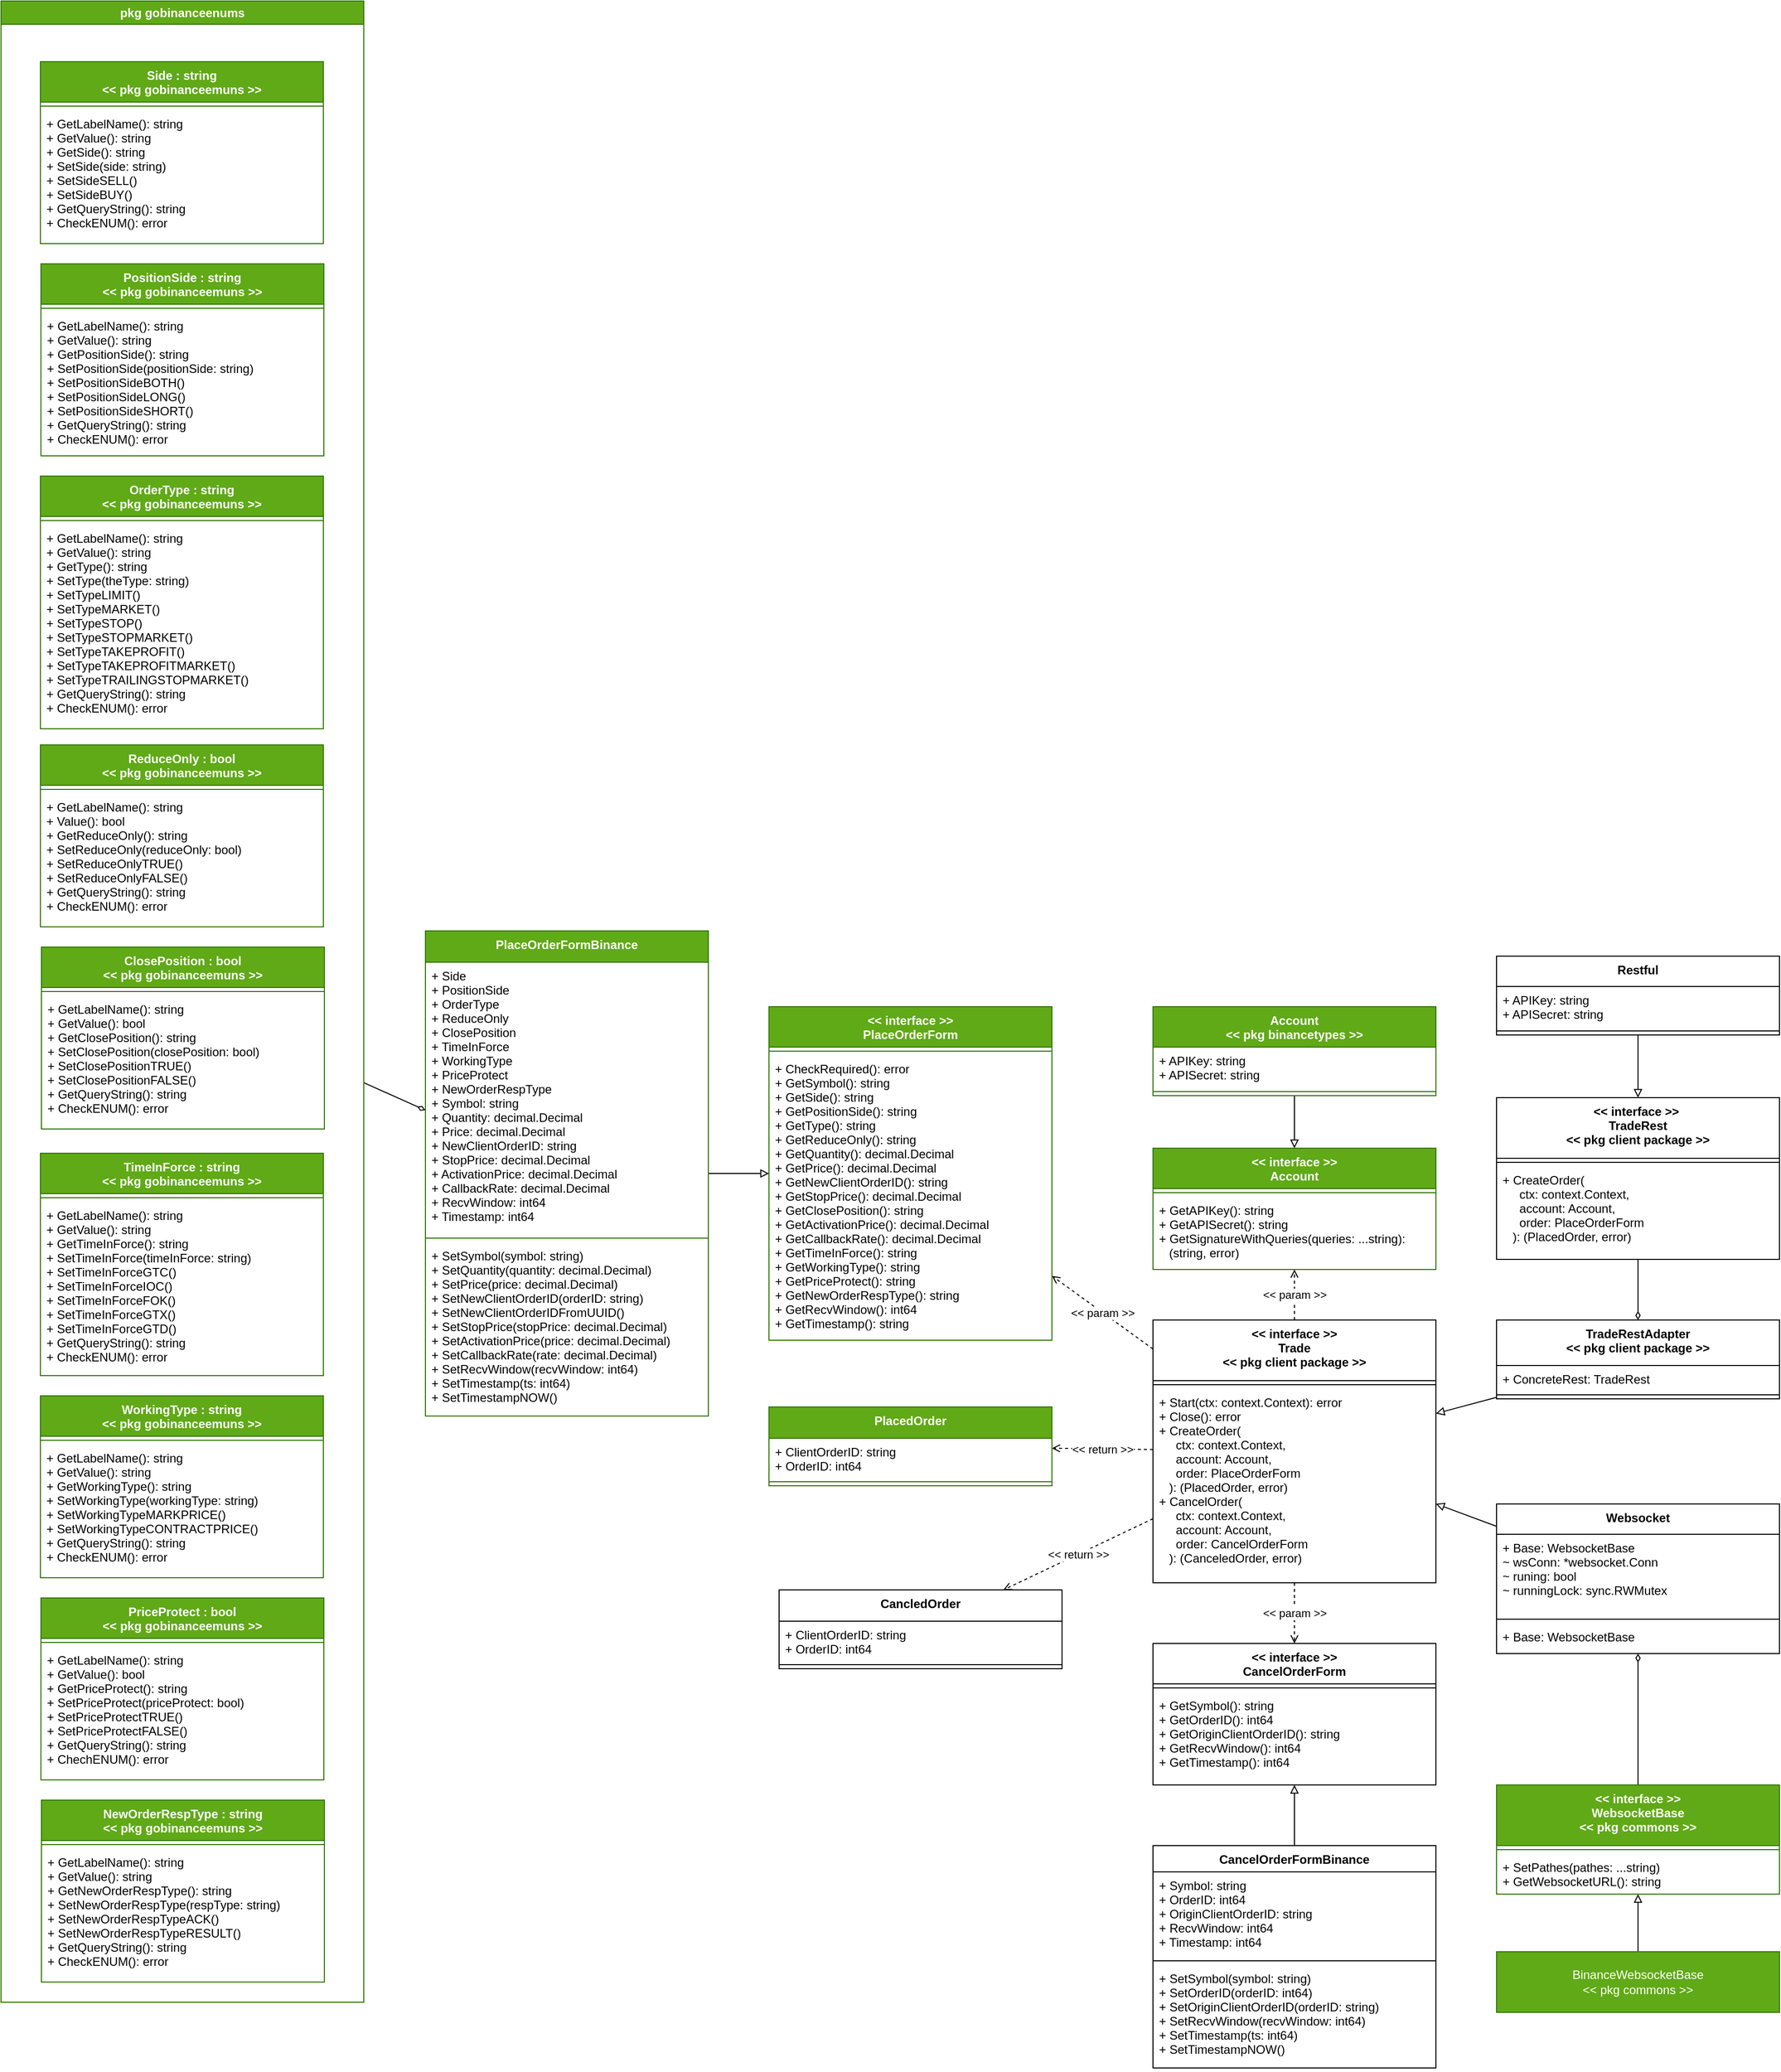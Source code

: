 <mxfile>
    <diagram id="BJk4YjXFF6q32LPURc62" name="第1頁">
        <mxGraphModel dx="2270" dy="2481" grid="1" gridSize="10" guides="1" tooltips="1" connect="1" arrows="1" fold="1" page="1" pageScale="1" pageWidth="1169" pageHeight="827" math="0" shadow="0">
            <root>
                <mxCell id="0"/>
                <mxCell id="1" parent="0"/>
                <mxCell id="15" value="&amp;lt;&amp;lt; param &amp;gt;&amp;gt;" style="edgeStyle=none;html=1;endArrow=open;endFill=0;dashed=1;" parent="1" source="2" target="6" edge="1">
                    <mxGeometry relative="1" as="geometry"/>
                </mxCell>
                <mxCell id="28" value="&amp;lt;&amp;lt; param &amp;gt;&amp;gt;" style="edgeStyle=none;html=1;endArrow=open;endFill=0;dashed=1;" parent="1" source="2" target="16" edge="1">
                    <mxGeometry relative="1" as="geometry"/>
                </mxCell>
                <mxCell id="29" value="&amp;lt;&amp;lt; return &amp;gt;&amp;gt;" style="edgeStyle=none;html=1;dashed=1;endArrow=open;endFill=0;" parent="1" source="2" target="24" edge="1">
                    <mxGeometry relative="1" as="geometry"/>
                </mxCell>
                <mxCell id="52" value="&amp;lt;&amp;lt; return &amp;gt;&amp;gt;" style="edgeStyle=none;html=1;endArrow=open;endFill=0;dashed=1;" parent="1" source="2" target="49" edge="1">
                    <mxGeometry relative="1" as="geometry"/>
                </mxCell>
                <mxCell id="53" value="&amp;lt;&amp;lt; param &amp;gt;&amp;gt;" style="edgeStyle=none;html=1;dashed=1;endArrow=open;endFill=0;" parent="1" source="2" target="46" edge="1">
                    <mxGeometry relative="1" as="geometry"/>
                </mxCell>
                <mxCell id="2" value="&lt;&lt; interface &gt;&gt;&#10;Trade&#10;&lt;&lt; pkg client package &gt;&gt;" style="swimlane;fontStyle=1;align=center;verticalAlign=top;childLayout=stackLayout;horizontal=1;startSize=60;horizontalStack=0;resizeParent=1;resizeParentMax=0;resizeLast=0;collapsible=1;marginBottom=0;" parent="1" vertex="1">
                    <mxGeometry x="30" y="455" width="280" height="260" as="geometry"/>
                </mxCell>
                <mxCell id="4" value="" style="line;strokeWidth=1;fillColor=none;align=left;verticalAlign=middle;spacingTop=-1;spacingLeft=3;spacingRight=3;rotatable=0;labelPosition=right;points=[];portConstraint=eastwest;strokeColor=inherit;" parent="2" vertex="1">
                    <mxGeometry y="60" width="280" height="8" as="geometry"/>
                </mxCell>
                <mxCell id="5" value="+ Start(ctx: context.Context): error&#10;+ Close(): error&#10;+ CreateOrder(&#10;     ctx: context.Context,&#10;     account: Account,&#10;     order: PlaceOrderForm&#10;   ): (PlacedOrder, error)&#10;+ CancelOrder(&#10;     ctx: context.Context,&#10;     account: Account,&#10;     order: CancelOrderForm&#10;   ): (CanceledOrder, error)" style="text;strokeColor=none;fillColor=none;align=left;verticalAlign=top;spacingLeft=4;spacingRight=4;overflow=hidden;rotatable=0;points=[[0,0.5],[1,0.5]];portConstraint=eastwest;" parent="2" vertex="1">
                    <mxGeometry y="68" width="280" height="192" as="geometry"/>
                </mxCell>
                <mxCell id="6" value="&lt;&lt; interface &gt;&gt;&#10;Account" style="swimlane;fontStyle=1;align=center;verticalAlign=top;childLayout=stackLayout;horizontal=1;startSize=40;horizontalStack=0;resizeParent=1;resizeParentMax=0;resizeLast=0;collapsible=1;marginBottom=0;fillColor=#60a917;fontColor=#ffffff;strokeColor=#2D7600;" parent="1" vertex="1">
                    <mxGeometry x="30" y="285" width="280" height="120" as="geometry"/>
                </mxCell>
                <mxCell id="8" value="" style="line;strokeWidth=1;fillColor=none;align=left;verticalAlign=middle;spacingTop=-1;spacingLeft=3;spacingRight=3;rotatable=0;labelPosition=right;points=[];portConstraint=eastwest;strokeColor=inherit;" parent="6" vertex="1">
                    <mxGeometry y="40" width="280" height="8" as="geometry"/>
                </mxCell>
                <mxCell id="9" value="+ GetAPIKey(): string&#10;+ GetAPISecret(): string&#10;+ GetSignatureWithQueries(queries: ...string):&#10;   (string, error)" style="text;strokeColor=none;fillColor=none;align=left;verticalAlign=top;spacingLeft=4;spacingRight=4;overflow=hidden;rotatable=0;points=[[0,0.5],[1,0.5]];portConstraint=eastwest;" parent="6" vertex="1">
                    <mxGeometry y="48" width="280" height="72" as="geometry"/>
                </mxCell>
                <mxCell id="14" value="" style="edgeStyle=none;html=1;endArrow=block;endFill=0;" parent="1" source="10" target="6" edge="1">
                    <mxGeometry relative="1" as="geometry"/>
                </mxCell>
                <mxCell id="10" value="Account&#10;&lt;&lt; pkg binancetypes &gt;&gt;" style="swimlane;fontStyle=1;align=center;verticalAlign=top;childLayout=stackLayout;horizontal=1;startSize=40;horizontalStack=0;resizeParent=1;resizeParentMax=0;resizeLast=0;collapsible=1;marginBottom=0;fillColor=#60a917;fontColor=#ffffff;strokeColor=#2D7600;" parent="1" vertex="1">
                    <mxGeometry x="30" y="145" width="280" height="88" as="geometry"/>
                </mxCell>
                <mxCell id="11" value="+ APIKey: string&#10;+ APISecret: string" style="text;strokeColor=none;fillColor=none;align=left;verticalAlign=top;spacingLeft=4;spacingRight=4;overflow=hidden;rotatable=0;points=[[0,0.5],[1,0.5]];portConstraint=eastwest;" parent="10" vertex="1">
                    <mxGeometry y="40" width="280" height="40" as="geometry"/>
                </mxCell>
                <mxCell id="12" value="" style="line;strokeWidth=1;fillColor=none;align=left;verticalAlign=middle;spacingTop=-1;spacingLeft=3;spacingRight=3;rotatable=0;labelPosition=right;points=[];portConstraint=eastwest;strokeColor=inherit;" parent="10" vertex="1">
                    <mxGeometry y="80" width="280" height="8" as="geometry"/>
                </mxCell>
                <mxCell id="16" value="&lt;&lt; interface &gt;&gt;&#10;PlaceOrderForm" style="swimlane;fontStyle=1;align=center;verticalAlign=top;childLayout=stackLayout;horizontal=1;startSize=40;horizontalStack=0;resizeParent=1;resizeParentMax=0;resizeLast=0;collapsible=1;marginBottom=0;fillColor=#60a917;fontColor=#ffffff;strokeColor=#2D7600;" parent="1" vertex="1">
                    <mxGeometry x="-350" y="145" width="280" height="330" as="geometry"/>
                </mxCell>
                <mxCell id="17" value="" style="line;strokeWidth=1;fillColor=none;align=left;verticalAlign=middle;spacingTop=-1;spacingLeft=3;spacingRight=3;rotatable=0;labelPosition=right;points=[];portConstraint=eastwest;strokeColor=inherit;" parent="16" vertex="1">
                    <mxGeometry y="40" width="280" height="8" as="geometry"/>
                </mxCell>
                <mxCell id="18" value="+ CheckRequired(): error&#10;+ GetSymbol(): string&#10;+ GetSide(): string&#10;+ GetPositionSide(): string&#10;+ GetType(): string&#10;+ GetReduceOnly(): string&#10;+ GetQuantity(): decimal.Decimal&#10;+ GetPrice(): decimal.Decimal&#10;+ GetNewClientOrderID(): string&#10;+ GetStopPrice(): decimal.Decimal&#10;+ GetClosePosition(): string&#10;+ GetActivationPrice(): decimal.Decimal&#10;+ GetCallbackRate(): decimal.Decimal&#10;+ GetTimeInForce(): string&#10;+ GetWorkingType(): string&#10;+ GetPriceProtect(): string&#10;+ GetNewOrderRespType(): string&#10;+ GetRecvWindow(): int64&#10;+ GetTimestamp(): string" style="text;strokeColor=none;fillColor=none;align=left;verticalAlign=top;spacingLeft=4;spacingRight=4;overflow=hidden;rotatable=0;points=[[0,0.5],[1,0.5]];portConstraint=eastwest;" parent="16" vertex="1">
                    <mxGeometry y="48" width="280" height="282" as="geometry"/>
                </mxCell>
                <mxCell id="22" value="" style="edgeStyle=none;html=1;endArrow=block;endFill=0;" parent="1" source="19" target="16" edge="1">
                    <mxGeometry relative="1" as="geometry"/>
                </mxCell>
                <mxCell id="19" value="PlaceOrderFormBinance" style="swimlane;fontStyle=1;align=center;verticalAlign=top;childLayout=stackLayout;horizontal=1;startSize=31;horizontalStack=0;resizeParent=1;resizeParentMax=0;resizeLast=0;collapsible=1;marginBottom=0;fillColor=#60a917;fontColor=#ffffff;strokeColor=#2D7600;" parent="1" vertex="1">
                    <mxGeometry x="-690" y="70" width="280" height="480" as="geometry"/>
                </mxCell>
                <mxCell id="20" value="+ Side&#10;+ PositionSide&#10;+ OrderType&#10;+ ReduceOnly&#10;+ ClosePosition&#10;+ TimeInForce&#10;+ WorkingType&#10;+ PriceProtect&#10;+ NewOrderRespType&#10;+ Symbol: string&#10;+ Quantity: decimal.Decimal&#10;+ Price: decimal.Decimal&#10;+ NewClientOrderID: string&#10;+ StopPrice: decimal.Decimal&#10;+ ActivationPrice: decimal.Decimal&#10;+ CallbackRate: decimal.Decimal&#10;+ RecvWindow: int64&#10;+ Timestamp: int64" style="text;strokeColor=none;fillColor=none;align=left;verticalAlign=top;spacingLeft=4;spacingRight=4;overflow=hidden;rotatable=0;points=[[0,0.5],[1,0.5]];portConstraint=eastwest;" parent="19" vertex="1">
                    <mxGeometry y="31" width="280" height="269" as="geometry"/>
                </mxCell>
                <mxCell id="21" value="" style="line;strokeWidth=1;fillColor=none;align=left;verticalAlign=middle;spacingTop=-1;spacingLeft=3;spacingRight=3;rotatable=0;labelPosition=right;points=[];portConstraint=eastwest;strokeColor=inherit;" parent="19" vertex="1">
                    <mxGeometry y="300" width="280" height="8" as="geometry"/>
                </mxCell>
                <mxCell id="23" value="+ SetSymbol(symbol: string)&#10;+ SetQuantity(quantity: decimal.Decimal)&#10;+ SetPrice(price: decimal.Decimal)&#10;+ SetNewClientOrderID(orderID: string)&#10;+ SetNewClientOrderIDFromUUID()&#10;+ SetStopPrice(stopPrice: decimal.Decimal)&#10;+ SetActivationPrice(price: decimal.Decimal)&#10;+ SetCallbackRate(rate: decimal.Decimal)&#10;+ SetRecvWindow(recvWindow: int64)&#10;+ SetTimestamp(ts: int64)&#10;+ SetTimestampNOW()" style="text;strokeColor=none;fillColor=none;align=left;verticalAlign=top;spacingLeft=4;spacingRight=4;overflow=hidden;rotatable=0;points=[[0,0.5],[1,0.5]];portConstraint=eastwest;" parent="19" vertex="1">
                    <mxGeometry y="308" width="280" height="172" as="geometry"/>
                </mxCell>
                <mxCell id="24" value="PlacedOrder" style="swimlane;fontStyle=1;align=center;verticalAlign=top;childLayout=stackLayout;horizontal=1;startSize=31;horizontalStack=0;resizeParent=1;resizeParentMax=0;resizeLast=0;collapsible=1;marginBottom=0;fillColor=#60a917;fontColor=#ffffff;strokeColor=#2D7600;" parent="1" vertex="1">
                    <mxGeometry x="-350" y="541" width="280" height="78" as="geometry"/>
                </mxCell>
                <mxCell id="25" value="+ ClientOrderID: string&#10;+ OrderID: int64" style="text;strokeColor=none;fillColor=none;align=left;verticalAlign=top;spacingLeft=4;spacingRight=4;overflow=hidden;rotatable=0;points=[[0,0.5],[1,0.5]];portConstraint=eastwest;" parent="24" vertex="1">
                    <mxGeometry y="31" width="280" height="39" as="geometry"/>
                </mxCell>
                <mxCell id="26" value="" style="line;strokeWidth=1;fillColor=none;align=left;verticalAlign=middle;spacingTop=-1;spacingLeft=3;spacingRight=3;rotatable=0;labelPosition=right;points=[];portConstraint=eastwest;strokeColor=inherit;" parent="24" vertex="1">
                    <mxGeometry y="70" width="280" height="8" as="geometry"/>
                </mxCell>
                <mxCell id="33" value="" style="edgeStyle=none;html=1;endArrow=block;endFill=0;" parent="1" source="30" target="2" edge="1">
                    <mxGeometry relative="1" as="geometry"/>
                </mxCell>
                <mxCell id="30" value="Websocket" style="swimlane;fontStyle=1;align=center;verticalAlign=top;childLayout=stackLayout;horizontal=1;startSize=30;horizontalStack=0;resizeParent=1;resizeParentMax=0;resizeLast=0;collapsible=1;marginBottom=0;" parent="1" vertex="1">
                    <mxGeometry x="370" y="637" width="280" height="148" as="geometry"/>
                </mxCell>
                <mxCell id="31" value="+ Base: WebsocketBase&#10;~ wsConn: *websocket.Conn&#10;~ runing: bool&#10;~ runningLock: sync.RWMutex" style="text;strokeColor=none;fillColor=none;align=left;verticalAlign=top;spacingLeft=4;spacingRight=4;overflow=hidden;rotatable=0;points=[[0,0.5],[1,0.5]];portConstraint=eastwest;" parent="30" vertex="1">
                    <mxGeometry y="30" width="280" height="80" as="geometry"/>
                </mxCell>
                <mxCell id="32" value="" style="line;strokeWidth=1;fillColor=none;align=left;verticalAlign=middle;spacingTop=-1;spacingLeft=3;spacingRight=3;rotatable=0;labelPosition=right;points=[];portConstraint=eastwest;strokeColor=inherit;" parent="30" vertex="1">
                    <mxGeometry y="110" width="280" height="8" as="geometry"/>
                </mxCell>
                <mxCell id="98" value="+ Base: WebsocketBase" style="text;strokeColor=none;fillColor=none;align=left;verticalAlign=top;spacingLeft=4;spacingRight=4;overflow=hidden;rotatable=0;points=[[0,0.5],[1,0.5]];portConstraint=eastwest;" parent="30" vertex="1">
                    <mxGeometry y="118" width="280" height="30" as="geometry"/>
                </mxCell>
                <mxCell id="37" value="" style="edgeStyle=none;html=1;endArrow=block;endFill=0;" parent="1" source="34" target="2" edge="1">
                    <mxGeometry relative="1" as="geometry"/>
                </mxCell>
                <mxCell id="34" value="TradeRestAdapter&#10;&lt;&lt; pkg client package &gt;&gt;" style="swimlane;fontStyle=1;align=center;verticalAlign=top;childLayout=stackLayout;horizontal=1;startSize=45;horizontalStack=0;resizeParent=1;resizeParentMax=0;resizeLast=0;collapsible=1;marginBottom=0;" parent="1" vertex="1">
                    <mxGeometry x="370" y="455" width="280" height="78" as="geometry"/>
                </mxCell>
                <mxCell id="35" value="+ ConcreteRest: TradeRest" style="text;strokeColor=none;fillColor=none;align=left;verticalAlign=top;spacingLeft=4;spacingRight=4;overflow=hidden;rotatable=0;points=[[0,0.5],[1,0.5]];portConstraint=eastwest;" parent="34" vertex="1">
                    <mxGeometry y="45" width="280" height="25" as="geometry"/>
                </mxCell>
                <mxCell id="36" value="" style="line;strokeWidth=1;fillColor=none;align=left;verticalAlign=middle;spacingTop=-1;spacingLeft=3;spacingRight=3;rotatable=0;labelPosition=right;points=[];portConstraint=eastwest;strokeColor=inherit;" parent="34" vertex="1">
                    <mxGeometry y="70" width="280" height="8" as="geometry"/>
                </mxCell>
                <mxCell id="41" value="" style="edgeStyle=none;html=1;endArrow=diamondThin;endFill=0;" parent="1" source="38" target="34" edge="1">
                    <mxGeometry relative="1" as="geometry"/>
                </mxCell>
                <mxCell id="38" value="&lt;&lt; interface &gt;&gt; &#10;TradeRest&#10;&lt;&lt; pkg client package &gt;&gt;" style="swimlane;fontStyle=1;align=center;verticalAlign=top;childLayout=stackLayout;horizontal=1;startSize=60;horizontalStack=0;resizeParent=1;resizeParentMax=0;resizeLast=0;collapsible=1;marginBottom=0;" parent="1" vertex="1">
                    <mxGeometry x="370" y="235" width="280" height="160" as="geometry"/>
                </mxCell>
                <mxCell id="40" value="" style="line;strokeWidth=1;fillColor=none;align=left;verticalAlign=middle;spacingTop=-1;spacingLeft=3;spacingRight=3;rotatable=0;labelPosition=right;points=[];portConstraint=eastwest;strokeColor=inherit;" parent="38" vertex="1">
                    <mxGeometry y="60" width="280" height="8" as="geometry"/>
                </mxCell>
                <mxCell id="39" value="+ CreateOrder(&#10;     ctx: context.Context,&#10;     account: Account,&#10;     order: PlaceOrderForm&#10;   ): (PlacedOrder, error)" style="text;strokeColor=none;fillColor=none;align=left;verticalAlign=top;spacingLeft=4;spacingRight=4;overflow=hidden;rotatable=0;points=[[0,0.5],[1,0.5]];portConstraint=eastwest;" parent="38" vertex="1">
                    <mxGeometry y="68" width="280" height="92" as="geometry"/>
                </mxCell>
                <mxCell id="45" value="" style="edgeStyle=none;html=1;endArrow=block;endFill=0;" parent="1" source="42" target="38" edge="1">
                    <mxGeometry relative="1" as="geometry"/>
                </mxCell>
                <mxCell id="42" value="Restful" style="swimlane;fontStyle=1;align=center;verticalAlign=top;childLayout=stackLayout;horizontal=1;startSize=30;horizontalStack=0;resizeParent=1;resizeParentMax=0;resizeLast=0;collapsible=1;marginBottom=0;" parent="1" vertex="1">
                    <mxGeometry x="370" y="95" width="280" height="78" as="geometry"/>
                </mxCell>
                <mxCell id="43" value="+ APIKey: string&#10;+ APISecret: string" style="text;strokeColor=none;fillColor=none;align=left;verticalAlign=top;spacingLeft=4;spacingRight=4;overflow=hidden;rotatable=0;points=[[0,0.5],[1,0.5]];portConstraint=eastwest;" parent="42" vertex="1">
                    <mxGeometry y="30" width="280" height="40" as="geometry"/>
                </mxCell>
                <mxCell id="44" value="" style="line;strokeWidth=1;fillColor=none;align=left;verticalAlign=middle;spacingTop=-1;spacingLeft=3;spacingRight=3;rotatable=0;labelPosition=right;points=[];portConstraint=eastwest;strokeColor=inherit;" parent="42" vertex="1">
                    <mxGeometry y="70" width="280" height="8" as="geometry"/>
                </mxCell>
                <mxCell id="46" value="&lt;&lt; interface &gt;&gt;&#10;CancelOrderForm" style="swimlane;fontStyle=1;align=center;verticalAlign=top;childLayout=stackLayout;horizontal=1;startSize=40;horizontalStack=0;resizeParent=1;resizeParentMax=0;resizeLast=0;collapsible=1;marginBottom=0;" parent="1" vertex="1">
                    <mxGeometry x="30" y="775" width="280" height="140" as="geometry"/>
                </mxCell>
                <mxCell id="47" value="" style="line;strokeWidth=1;fillColor=none;align=left;verticalAlign=middle;spacingTop=-1;spacingLeft=3;spacingRight=3;rotatable=0;labelPosition=right;points=[];portConstraint=eastwest;strokeColor=inherit;" parent="46" vertex="1">
                    <mxGeometry y="40" width="280" height="8" as="geometry"/>
                </mxCell>
                <mxCell id="48" value="+ GetSymbol(): string&#10;+ GetOrderID(): int64&#10;+ GetOriginClientOrderID(): string&#10;+ GetRecvWindow(): int64&#10;+ GetTimestamp(): int64" style="text;strokeColor=none;fillColor=none;align=left;verticalAlign=top;spacingLeft=4;spacingRight=4;overflow=hidden;rotatable=0;points=[[0,0.5],[1,0.5]];portConstraint=eastwest;" parent="46" vertex="1">
                    <mxGeometry y="48" width="280" height="92" as="geometry"/>
                </mxCell>
                <mxCell id="49" value="CancledOrder" style="swimlane;fontStyle=1;align=center;verticalAlign=top;childLayout=stackLayout;horizontal=1;startSize=31;horizontalStack=0;resizeParent=1;resizeParentMax=0;resizeLast=0;collapsible=1;marginBottom=0;" parent="1" vertex="1">
                    <mxGeometry x="-340" y="722" width="280" height="78" as="geometry"/>
                </mxCell>
                <mxCell id="50" value="+ ClientOrderID: string&#10;+ OrderID: int64" style="text;strokeColor=none;fillColor=none;align=left;verticalAlign=top;spacingLeft=4;spacingRight=4;overflow=hidden;rotatable=0;points=[[0,0.5],[1,0.5]];portConstraint=eastwest;" parent="49" vertex="1">
                    <mxGeometry y="31" width="280" height="39" as="geometry"/>
                </mxCell>
                <mxCell id="51" value="" style="line;strokeWidth=1;fillColor=none;align=left;verticalAlign=middle;spacingTop=-1;spacingLeft=3;spacingRight=3;rotatable=0;labelPosition=right;points=[];portConstraint=eastwest;strokeColor=inherit;" parent="49" vertex="1">
                    <mxGeometry y="70" width="280" height="8" as="geometry"/>
                </mxCell>
                <mxCell id="58" value="" style="edgeStyle=none;html=1;endArrow=block;endFill=0;" parent="1" source="54" target="46" edge="1">
                    <mxGeometry relative="1" as="geometry"/>
                </mxCell>
                <mxCell id="54" value="CancelOrderFormBinance" style="swimlane;fontStyle=1;align=center;verticalAlign=top;childLayout=stackLayout;horizontal=1;startSize=26;horizontalStack=0;resizeParent=1;resizeParentMax=0;resizeLast=0;collapsible=1;marginBottom=0;" parent="1" vertex="1">
                    <mxGeometry x="30" y="975" width="280" height="220" as="geometry"/>
                </mxCell>
                <mxCell id="55" value="+ Symbol: string&#10;+ OrderID: int64&#10;+ OriginClientOrderID: string&#10;+ RecvWindow: int64&#10;+ Timestamp: int64" style="text;strokeColor=none;fillColor=none;align=left;verticalAlign=top;spacingLeft=4;spacingRight=4;overflow=hidden;rotatable=0;points=[[0,0.5],[1,0.5]];portConstraint=eastwest;" parent="54" vertex="1">
                    <mxGeometry y="26" width="280" height="84" as="geometry"/>
                </mxCell>
                <mxCell id="56" value="" style="line;strokeWidth=1;fillColor=none;align=left;verticalAlign=middle;spacingTop=-1;spacingLeft=3;spacingRight=3;rotatable=0;labelPosition=right;points=[];portConstraint=eastwest;strokeColor=inherit;" parent="54" vertex="1">
                    <mxGeometry y="110" width="280" height="8" as="geometry"/>
                </mxCell>
                <mxCell id="57" value="+ SetSymbol(symbol: string)&#10;+ SetOrderID(orderID: int64)&#10;+ SetOriginClientOrderID(orderID: string)&#10;+ SetRecvWindow(recvWindow: int64)&#10;+ SetTimestamp(ts: int64)&#10;+ SetTimestampNOW()" style="text;strokeColor=none;fillColor=none;align=left;verticalAlign=top;spacingLeft=4;spacingRight=4;overflow=hidden;rotatable=0;points=[[0,0.5],[1,0.5]];portConstraint=eastwest;" parent="54" vertex="1">
                    <mxGeometry y="118" width="280" height="102" as="geometry"/>
                </mxCell>
                <mxCell id="91" value="" style="edgeStyle=none;html=1;endArrow=diamondThin;endFill=0;" parent="1" source="90" target="19" edge="1">
                    <mxGeometry relative="1" as="geometry"/>
                </mxCell>
                <mxCell id="90" value="pkg gobinanceenums" style="swimlane;whiteSpace=wrap;html=1;fillColor=#60a917;fontColor=#ffffff;strokeColor=#2D7600;" parent="1" vertex="1">
                    <mxGeometry x="-1110" y="-850" width="359" height="1980" as="geometry"/>
                </mxCell>
                <mxCell id="59" value="Side : string&#10;&lt;&lt; pkg gobinanceemuns &gt;&gt;" style="swimlane;fontStyle=1;align=center;verticalAlign=top;childLayout=stackLayout;horizontal=1;startSize=40;horizontalStack=0;resizeParent=1;resizeParentMax=0;resizeLast=0;collapsible=1;marginBottom=0;fillColor=#60a917;fontColor=#ffffff;strokeColor=#2D7600;" parent="90" vertex="1">
                    <mxGeometry x="39" y="60" width="280" height="180" as="geometry"/>
                </mxCell>
                <mxCell id="61" value="" style="line;strokeWidth=1;fillColor=none;align=left;verticalAlign=middle;spacingTop=-1;spacingLeft=3;spacingRight=3;rotatable=0;labelPosition=right;points=[];portConstraint=eastwest;strokeColor=inherit;" parent="59" vertex="1">
                    <mxGeometry y="40" width="280" height="8" as="geometry"/>
                </mxCell>
                <mxCell id="62" value="+ GetLabelName(): string&#10;+ GetValue(): string&#10;+ GetSide(): string&#10;+ SetSide(side: string)&#10;+ SetSideSELL()&#10;+ SetSideBUY()&#10;+ GetQueryString(): string&#10;+ CheckENUM(): error" style="text;strokeColor=none;fillColor=none;align=left;verticalAlign=top;spacingLeft=4;spacingRight=4;overflow=hidden;rotatable=0;points=[[0,0.5],[1,0.5]];portConstraint=eastwest;" parent="59" vertex="1">
                    <mxGeometry y="48" width="280" height="132" as="geometry"/>
                </mxCell>
                <mxCell id="64" value="PositionSide : string&#10;&lt;&lt; pkg gobinanceemuns &gt;&gt;" style="swimlane;fontStyle=1;align=center;verticalAlign=top;childLayout=stackLayout;horizontal=1;startSize=40;horizontalStack=0;resizeParent=1;resizeParentMax=0;resizeLast=0;collapsible=1;marginBottom=0;fillColor=#60a917;fontColor=#ffffff;strokeColor=#2D7600;" parent="90" vertex="1">
                    <mxGeometry x="39.5" y="260" width="280" height="190" as="geometry"/>
                </mxCell>
                <mxCell id="65" value="" style="line;strokeWidth=1;fillColor=none;align=left;verticalAlign=middle;spacingTop=-1;spacingLeft=3;spacingRight=3;rotatable=0;labelPosition=right;points=[];portConstraint=eastwest;strokeColor=inherit;" parent="64" vertex="1">
                    <mxGeometry y="40" width="280" height="8" as="geometry"/>
                </mxCell>
                <mxCell id="66" value="+ GetLabelName(): string&#10;+ GetValue(): string&#10;+ GetPositionSide(): string&#10;+ SetPositionSide(positionSide: string)&#10;+ SetPositionSideBOTH()&#10;+ SetPositionSideLONG()&#10;+ SetPositionSideSHORT()&#10;+ GetQueryString(): string&#10;+ CheckENUM(): error" style="text;strokeColor=none;fillColor=none;align=left;verticalAlign=top;spacingLeft=4;spacingRight=4;overflow=hidden;rotatable=0;points=[[0,0.5],[1,0.5]];portConstraint=eastwest;" parent="64" vertex="1">
                    <mxGeometry y="48" width="280" height="142" as="geometry"/>
                </mxCell>
                <mxCell id="68" value="OrderType : string&#10;&lt;&lt; pkg gobinanceemuns &gt;&gt;" style="swimlane;fontStyle=1;align=center;verticalAlign=top;childLayout=stackLayout;horizontal=1;startSize=40;horizontalStack=0;resizeParent=1;resizeParentMax=0;resizeLast=0;collapsible=1;marginBottom=0;fillColor=#60a917;fontColor=#ffffff;strokeColor=#2D7600;" parent="90" vertex="1">
                    <mxGeometry x="39" y="470" width="280" height="250" as="geometry"/>
                </mxCell>
                <mxCell id="69" value="" style="line;strokeWidth=1;fillColor=none;align=left;verticalAlign=middle;spacingTop=-1;spacingLeft=3;spacingRight=3;rotatable=0;labelPosition=right;points=[];portConstraint=eastwest;strokeColor=inherit;" parent="68" vertex="1">
                    <mxGeometry y="40" width="280" height="8" as="geometry"/>
                </mxCell>
                <mxCell id="70" value="+ GetLabelName(): string&#10;+ GetValue(): string&#10;+ GetType(): string&#10;+ SetType(theType: string)&#10;+ SetTypeLIMIT()&#10;+ SetTypeMARKET()&#10;+ SetTypeSTOP()&#10;+ SetTypeSTOPMARKET()&#10;+ SetTypeTAKEPROFIT()&#10;+ SetTypeTAKEPROFITMARKET()&#10;+ SetTypeTRAILINGSTOPMARKET()&#10;+ GetQueryString(): string&#10;+ CheckENUM(): error" style="text;strokeColor=none;fillColor=none;align=left;verticalAlign=top;spacingLeft=4;spacingRight=4;overflow=hidden;rotatable=0;points=[[0,0.5],[1,0.5]];portConstraint=eastwest;" parent="68" vertex="1">
                    <mxGeometry y="48" width="280" height="202" as="geometry"/>
                </mxCell>
                <mxCell id="72" value="ReduceOnly : bool&#10;&lt;&lt; pkg gobinanceemuns &gt;&gt;" style="swimlane;fontStyle=1;align=center;verticalAlign=top;childLayout=stackLayout;horizontal=1;startSize=40;horizontalStack=0;resizeParent=1;resizeParentMax=0;resizeLast=0;collapsible=1;marginBottom=0;fillColor=#60a917;fontColor=#ffffff;strokeColor=#2D7600;" parent="90" vertex="1">
                    <mxGeometry x="39" y="736" width="280" height="180" as="geometry"/>
                </mxCell>
                <mxCell id="73" value="" style="line;strokeWidth=1;fillColor=none;align=left;verticalAlign=middle;spacingTop=-1;spacingLeft=3;spacingRight=3;rotatable=0;labelPosition=right;points=[];portConstraint=eastwest;strokeColor=inherit;" parent="72" vertex="1">
                    <mxGeometry y="40" width="280" height="8" as="geometry"/>
                </mxCell>
                <mxCell id="74" value="+ GetLabelName(): string&#10;+ Value(): bool&#10;+ GetReduceOnly(): string&#10;+ SetReduceOnly(reduceOnly: bool)&#10;+ SetReduceOnlyTRUE()&#10;+ SetReduceOnlyFALSE()&#10;+ GetQueryString(): string&#10;+ CheckENUM(): error" style="text;strokeColor=none;fillColor=none;align=left;verticalAlign=top;spacingLeft=4;spacingRight=4;overflow=hidden;rotatable=0;points=[[0,0.5],[1,0.5]];portConstraint=eastwest;" parent="72" vertex="1">
                    <mxGeometry y="48" width="280" height="132" as="geometry"/>
                </mxCell>
                <mxCell id="75" value="ClosePosition : bool&#10;&lt;&lt; pkg gobinanceemuns &gt;&gt;" style="swimlane;fontStyle=1;align=center;verticalAlign=top;childLayout=stackLayout;horizontal=1;startSize=40;horizontalStack=0;resizeParent=1;resizeParentMax=0;resizeLast=0;collapsible=1;marginBottom=0;fillColor=#60a917;fontColor=#ffffff;strokeColor=#2D7600;" parent="90" vertex="1">
                    <mxGeometry x="40" y="936" width="280" height="180" as="geometry"/>
                </mxCell>
                <mxCell id="76" value="" style="line;strokeWidth=1;fillColor=none;align=left;verticalAlign=middle;spacingTop=-1;spacingLeft=3;spacingRight=3;rotatable=0;labelPosition=right;points=[];portConstraint=eastwest;strokeColor=inherit;" parent="75" vertex="1">
                    <mxGeometry y="40" width="280" height="8" as="geometry"/>
                </mxCell>
                <mxCell id="77" value="+ GetLabelName(): string&#10;+ GetValue(): bool&#10;+ GetClosePosition(): string&#10;+ SetClosePosition(closePosition: bool)&#10;+ SetClosePositionTRUE()&#10;+ SetClosePositionFALSE()&#10;+ GetQueryString(): string&#10;+ CheckENUM(): error" style="text;strokeColor=none;fillColor=none;align=left;verticalAlign=top;spacingLeft=4;spacingRight=4;overflow=hidden;rotatable=0;points=[[0,0.5],[1,0.5]];portConstraint=eastwest;" parent="75" vertex="1">
                    <mxGeometry y="48" width="280" height="132" as="geometry"/>
                </mxCell>
                <mxCell id="78" value="TimeInForce : string&#10;&lt;&lt; pkg gobinanceemuns &gt;&gt;" style="swimlane;fontStyle=1;align=center;verticalAlign=top;childLayout=stackLayout;horizontal=1;startSize=40;horizontalStack=0;resizeParent=1;resizeParentMax=0;resizeLast=0;collapsible=1;marginBottom=0;fillColor=#60a917;fontColor=#ffffff;strokeColor=#2D7600;" parent="90" vertex="1">
                    <mxGeometry x="39" y="1140" width="280" height="220" as="geometry"/>
                </mxCell>
                <mxCell id="79" value="" style="line;strokeWidth=1;fillColor=none;align=left;verticalAlign=middle;spacingTop=-1;spacingLeft=3;spacingRight=3;rotatable=0;labelPosition=right;points=[];portConstraint=eastwest;strokeColor=inherit;" parent="78" vertex="1">
                    <mxGeometry y="40" width="280" height="8" as="geometry"/>
                </mxCell>
                <mxCell id="80" value="+ GetLabelName(): string&#10;+ GetValue(): string&#10;+ GetTimeInForce(): string&#10;+ SetTimeInForce(timeInForce: string)&#10;+ SetTimeInForceGTC()&#10;+ SetTimeInForceIOC()&#10;+ SetTimeInForceFOK()&#10;+ SetTimeInForceGTX()&#10;+ SetTimeInForceGTD()&#10;+ GetQueryString(): string&#10;+ CheckENUM(): error" style="text;strokeColor=none;fillColor=none;align=left;verticalAlign=top;spacingLeft=4;spacingRight=4;overflow=hidden;rotatable=0;points=[[0,0.5],[1,0.5]];portConstraint=eastwest;" parent="78" vertex="1">
                    <mxGeometry y="48" width="280" height="172" as="geometry"/>
                </mxCell>
                <mxCell id="81" value="WorkingType : string&#10;&lt;&lt; pkg gobinanceemuns &gt;&gt;" style="swimlane;fontStyle=1;align=center;verticalAlign=top;childLayout=stackLayout;horizontal=1;startSize=40;horizontalStack=0;resizeParent=1;resizeParentMax=0;resizeLast=0;collapsible=1;marginBottom=0;fillColor=#60a917;fontColor=#ffffff;strokeColor=#2D7600;" parent="90" vertex="1">
                    <mxGeometry x="39" y="1380" width="280" height="180" as="geometry"/>
                </mxCell>
                <mxCell id="82" value="" style="line;strokeWidth=1;fillColor=none;align=left;verticalAlign=middle;spacingTop=-1;spacingLeft=3;spacingRight=3;rotatable=0;labelPosition=right;points=[];portConstraint=eastwest;strokeColor=inherit;" parent="81" vertex="1">
                    <mxGeometry y="40" width="280" height="8" as="geometry"/>
                </mxCell>
                <mxCell id="83" value="+ GetLabelName(): string&#10;+ GetValue(): string&#10;+ GetWorkingType(): string&#10;+ SetWorkingType(workingType: string)&#10;+ SetWorkingTypeMARKPRICE()&#10;+ SetWorkingTypeCONTRACTPRICE()&#10;+ GetQueryString(): string&#10;+ CheckENUM(): error" style="text;strokeColor=none;fillColor=none;align=left;verticalAlign=top;spacingLeft=4;spacingRight=4;overflow=hidden;rotatable=0;points=[[0,0.5],[1,0.5]];portConstraint=eastwest;" parent="81" vertex="1">
                    <mxGeometry y="48" width="280" height="132" as="geometry"/>
                </mxCell>
                <mxCell id="84" value="PriceProtect : bool&#10;&lt;&lt; pkg gobinanceemuns &gt;&gt;" style="swimlane;fontStyle=1;align=center;verticalAlign=top;childLayout=stackLayout;horizontal=1;startSize=40;horizontalStack=0;resizeParent=1;resizeParentMax=0;resizeLast=0;collapsible=1;marginBottom=0;fillColor=#60a917;fontColor=#ffffff;strokeColor=#2D7600;" parent="90" vertex="1">
                    <mxGeometry x="39.5" y="1580" width="280" height="180" as="geometry"/>
                </mxCell>
                <mxCell id="85" value="" style="line;strokeWidth=1;fillColor=none;align=left;verticalAlign=middle;spacingTop=-1;spacingLeft=3;spacingRight=3;rotatable=0;labelPosition=right;points=[];portConstraint=eastwest;strokeColor=inherit;" parent="84" vertex="1">
                    <mxGeometry y="40" width="280" height="8" as="geometry"/>
                </mxCell>
                <mxCell id="86" value="+ GetLabelName(): string&#10;+ GetValue(): bool&#10;+ GetPriceProtect(): string&#10;+ SetPriceProtect(priceProtect: bool)&#10;+ SetPriceProtectTRUE()&#10;+ SetPriceProtectFALSE()&#10;+ GetQueryString(): string&#10;+ ChechENUM(): error" style="text;strokeColor=none;fillColor=none;align=left;verticalAlign=top;spacingLeft=4;spacingRight=4;overflow=hidden;rotatable=0;points=[[0,0.5],[1,0.5]];portConstraint=eastwest;" parent="84" vertex="1">
                    <mxGeometry y="48" width="280" height="132" as="geometry"/>
                </mxCell>
                <mxCell id="87" value="NewOrderRespType : string&#10;&lt;&lt; pkg gobinanceemuns &gt;&gt;" style="swimlane;fontStyle=1;align=center;verticalAlign=top;childLayout=stackLayout;horizontal=1;startSize=40;horizontalStack=0;resizeParent=1;resizeParentMax=0;resizeLast=0;collapsible=1;marginBottom=0;fillColor=#60a917;fontColor=#ffffff;strokeColor=#2D7600;" parent="90" vertex="1">
                    <mxGeometry x="40" y="1780" width="280" height="180" as="geometry"/>
                </mxCell>
                <mxCell id="88" value="" style="line;strokeWidth=1;fillColor=none;align=left;verticalAlign=middle;spacingTop=-1;spacingLeft=3;spacingRight=3;rotatable=0;labelPosition=right;points=[];portConstraint=eastwest;strokeColor=inherit;" parent="87" vertex="1">
                    <mxGeometry y="40" width="280" height="8" as="geometry"/>
                </mxCell>
                <mxCell id="89" value="+ GetLabelName(): string&#10;+ GetValue(): string&#10;+ GetNewOrderRespType(): string&#10;+ SetNewOrderRespType(respType: string)&#10;+ SetNewOrderRespTypeACK()&#10;+ SetNewOrderRespTypeRESULT()&#10;+ GetQueryString(): string&#10;+ CheckENUM(): error" style="text;strokeColor=none;fillColor=none;align=left;verticalAlign=top;spacingLeft=4;spacingRight=4;overflow=hidden;rotatable=0;points=[[0,0.5],[1,0.5]];portConstraint=eastwest;" parent="87" vertex="1">
                    <mxGeometry y="48" width="280" height="132" as="geometry"/>
                </mxCell>
                <mxCell id="95" value="" style="edgeStyle=none;html=1;endArrow=diamondThin;endFill=0;" parent="1" source="92" target="30" edge="1">
                    <mxGeometry relative="1" as="geometry"/>
                </mxCell>
                <mxCell id="92" value="&lt;&lt; interface &gt;&gt;&#10;WebsocketBase&#10;&lt;&lt; pkg commons &gt;&gt;" style="swimlane;fontStyle=1;align=center;verticalAlign=top;childLayout=stackLayout;horizontal=1;startSize=60;horizontalStack=0;resizeParent=1;resizeParentMax=0;resizeLast=0;collapsible=1;marginBottom=0;fillColor=#60a917;fontColor=#ffffff;strokeColor=#2D7600;" parent="1" vertex="1">
                    <mxGeometry x="370" y="915" width="280" height="108" as="geometry"/>
                </mxCell>
                <mxCell id="94" value="" style="line;strokeWidth=1;fillColor=none;align=left;verticalAlign=middle;spacingTop=-1;spacingLeft=3;spacingRight=3;rotatable=0;labelPosition=right;points=[];portConstraint=eastwest;strokeColor=inherit;" parent="92" vertex="1">
                    <mxGeometry y="60" width="280" height="8" as="geometry"/>
                </mxCell>
                <mxCell id="93" value="+ SetPathes(pathes: ...string)&#10;+ GetWebsocketURL(): string" style="text;strokeColor=none;fillColor=none;align=left;verticalAlign=top;spacingLeft=4;spacingRight=4;overflow=hidden;rotatable=0;points=[[0,0.5],[1,0.5]];portConstraint=eastwest;" parent="92" vertex="1">
                    <mxGeometry y="68" width="280" height="40" as="geometry"/>
                </mxCell>
                <mxCell id="97" value="" style="edgeStyle=none;html=1;endArrow=block;endFill=0;" parent="1" source="96" target="92" edge="1">
                    <mxGeometry relative="1" as="geometry"/>
                </mxCell>
                <mxCell id="96" value="BinanceWebsocketBase&lt;br&gt;&amp;lt;&amp;lt; pkg commons &amp;gt;&amp;gt;" style="whiteSpace=wrap;html=1;fillColor=#60a917;fontColor=#ffffff;strokeColor=#2D7600;" parent="1" vertex="1">
                    <mxGeometry x="370" y="1080" width="280" height="60" as="geometry"/>
                </mxCell>
            </root>
        </mxGraphModel>
    </diagram>
</mxfile>